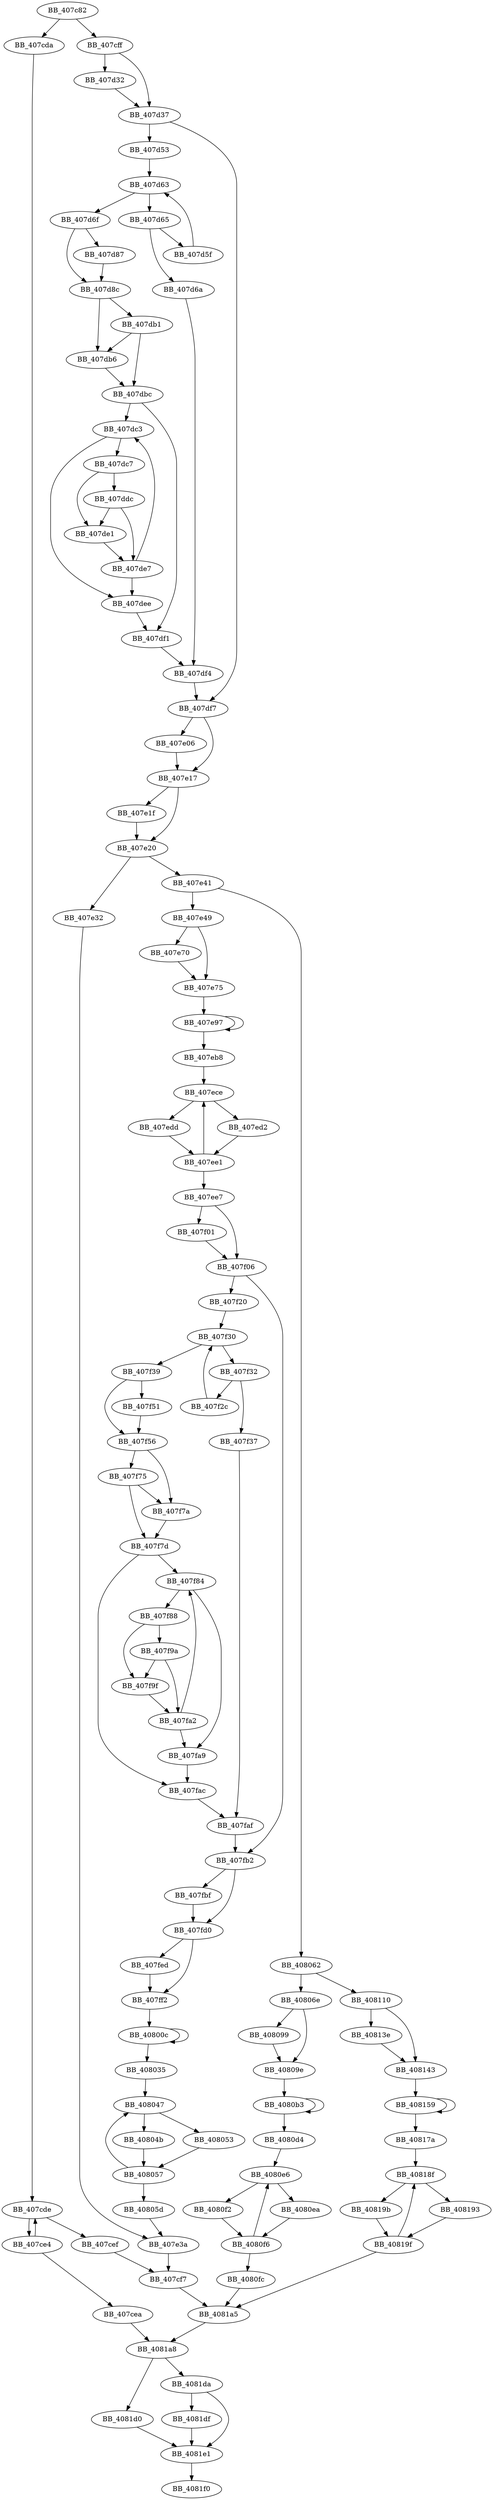 DiGraph sub_407C82{
BB_407c82->BB_407cda
BB_407c82->BB_407cff
BB_407cda->BB_407cde
BB_407cde->BB_407ce4
BB_407cde->BB_407cef
BB_407ce4->BB_407cde
BB_407ce4->BB_407cea
BB_407cea->BB_4081a8
BB_407cef->BB_407cf7
BB_407cf7->BB_4081a5
BB_407cff->BB_407d32
BB_407cff->BB_407d37
BB_407d32->BB_407d37
BB_407d37->BB_407d53
BB_407d37->BB_407df7
BB_407d53->BB_407d63
BB_407d5f->BB_407d63
BB_407d63->BB_407d65
BB_407d63->BB_407d6f
BB_407d65->BB_407d5f
BB_407d65->BB_407d6a
BB_407d6a->BB_407df4
BB_407d6f->BB_407d87
BB_407d6f->BB_407d8c
BB_407d87->BB_407d8c
BB_407d8c->BB_407db1
BB_407d8c->BB_407db6
BB_407db1->BB_407db6
BB_407db1->BB_407dbc
BB_407db6->BB_407dbc
BB_407dbc->BB_407dc3
BB_407dbc->BB_407df1
BB_407dc3->BB_407dc7
BB_407dc3->BB_407dee
BB_407dc7->BB_407ddc
BB_407dc7->BB_407de1
BB_407ddc->BB_407de1
BB_407ddc->BB_407de7
BB_407de1->BB_407de7
BB_407de7->BB_407dc3
BB_407de7->BB_407dee
BB_407dee->BB_407df1
BB_407df1->BB_407df4
BB_407df4->BB_407df7
BB_407df7->BB_407e06
BB_407df7->BB_407e17
BB_407e06->BB_407e17
BB_407e17->BB_407e1f
BB_407e17->BB_407e20
BB_407e1f->BB_407e20
BB_407e20->BB_407e32
BB_407e20->BB_407e41
BB_407e32->BB_407e3a
BB_407e3a->BB_407cf7
BB_407e41->BB_407e49
BB_407e41->BB_408062
BB_407e49->BB_407e70
BB_407e49->BB_407e75
BB_407e70->BB_407e75
BB_407e75->BB_407e97
BB_407e97->BB_407e97
BB_407e97->BB_407eb8
BB_407eb8->BB_407ece
BB_407ece->BB_407ed2
BB_407ece->BB_407edd
BB_407ed2->BB_407ee1
BB_407edd->BB_407ee1
BB_407ee1->BB_407ece
BB_407ee1->BB_407ee7
BB_407ee7->BB_407f01
BB_407ee7->BB_407f06
BB_407f01->BB_407f06
BB_407f06->BB_407f20
BB_407f06->BB_407fb2
BB_407f20->BB_407f30
BB_407f2c->BB_407f30
BB_407f30->BB_407f32
BB_407f30->BB_407f39
BB_407f32->BB_407f2c
BB_407f32->BB_407f37
BB_407f37->BB_407faf
BB_407f39->BB_407f51
BB_407f39->BB_407f56
BB_407f51->BB_407f56
BB_407f56->BB_407f75
BB_407f56->BB_407f7a
BB_407f75->BB_407f7a
BB_407f75->BB_407f7d
BB_407f7a->BB_407f7d
BB_407f7d->BB_407f84
BB_407f7d->BB_407fac
BB_407f84->BB_407f88
BB_407f84->BB_407fa9
BB_407f88->BB_407f9a
BB_407f88->BB_407f9f
BB_407f9a->BB_407f9f
BB_407f9a->BB_407fa2
BB_407f9f->BB_407fa2
BB_407fa2->BB_407f84
BB_407fa2->BB_407fa9
BB_407fa9->BB_407fac
BB_407fac->BB_407faf
BB_407faf->BB_407fb2
BB_407fb2->BB_407fbf
BB_407fb2->BB_407fd0
BB_407fbf->BB_407fd0
BB_407fd0->BB_407fed
BB_407fd0->BB_407ff2
BB_407fed->BB_407ff2
BB_407ff2->BB_40800c
BB_40800c->BB_40800c
BB_40800c->BB_408035
BB_408035->BB_408047
BB_408047->BB_40804b
BB_408047->BB_408053
BB_40804b->BB_408057
BB_408053->BB_408057
BB_408057->BB_408047
BB_408057->BB_40805d
BB_40805d->BB_407e3a
BB_408062->BB_40806e
BB_408062->BB_408110
BB_40806e->BB_408099
BB_40806e->BB_40809e
BB_408099->BB_40809e
BB_40809e->BB_4080b3
BB_4080b3->BB_4080b3
BB_4080b3->BB_4080d4
BB_4080d4->BB_4080e6
BB_4080e6->BB_4080ea
BB_4080e6->BB_4080f2
BB_4080ea->BB_4080f6
BB_4080f2->BB_4080f6
BB_4080f6->BB_4080e6
BB_4080f6->BB_4080fc
BB_4080fc->BB_4081a5
BB_408110->BB_40813e
BB_408110->BB_408143
BB_40813e->BB_408143
BB_408143->BB_408159
BB_408159->BB_408159
BB_408159->BB_40817a
BB_40817a->BB_40818f
BB_40818f->BB_408193
BB_40818f->BB_40819b
BB_408193->BB_40819f
BB_40819b->BB_40819f
BB_40819f->BB_40818f
BB_40819f->BB_4081a5
BB_4081a5->BB_4081a8
BB_4081a8->BB_4081d0
BB_4081a8->BB_4081da
BB_4081d0->BB_4081e1
BB_4081da->BB_4081df
BB_4081da->BB_4081e1
BB_4081df->BB_4081e1
BB_4081e1->BB_4081f0
}
